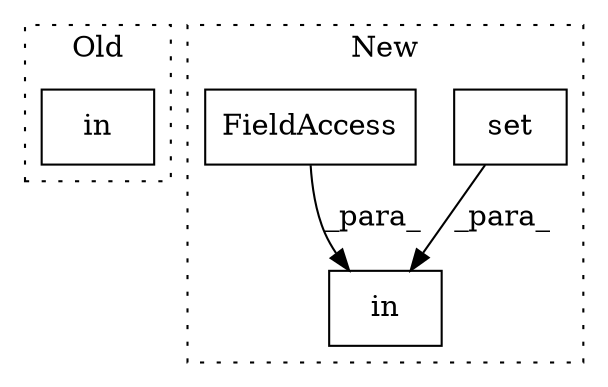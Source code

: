 digraph G {
subgraph cluster0 {
1 [label="in" a="105" s="7730" l="38" shape="box"];
label = "Old";
style="dotted";
}
subgraph cluster1 {
2 [label="set" a="32" s="8547,8562" l="4,1" shape="box"];
3 [label="in" a="105" s="8529" l="34" shape="box"];
4 [label="FieldAccess" a="22" s="8529" l="14" shape="box"];
label = "New";
style="dotted";
}
2 -> 3 [label="_para_"];
4 -> 3 [label="_para_"];
}